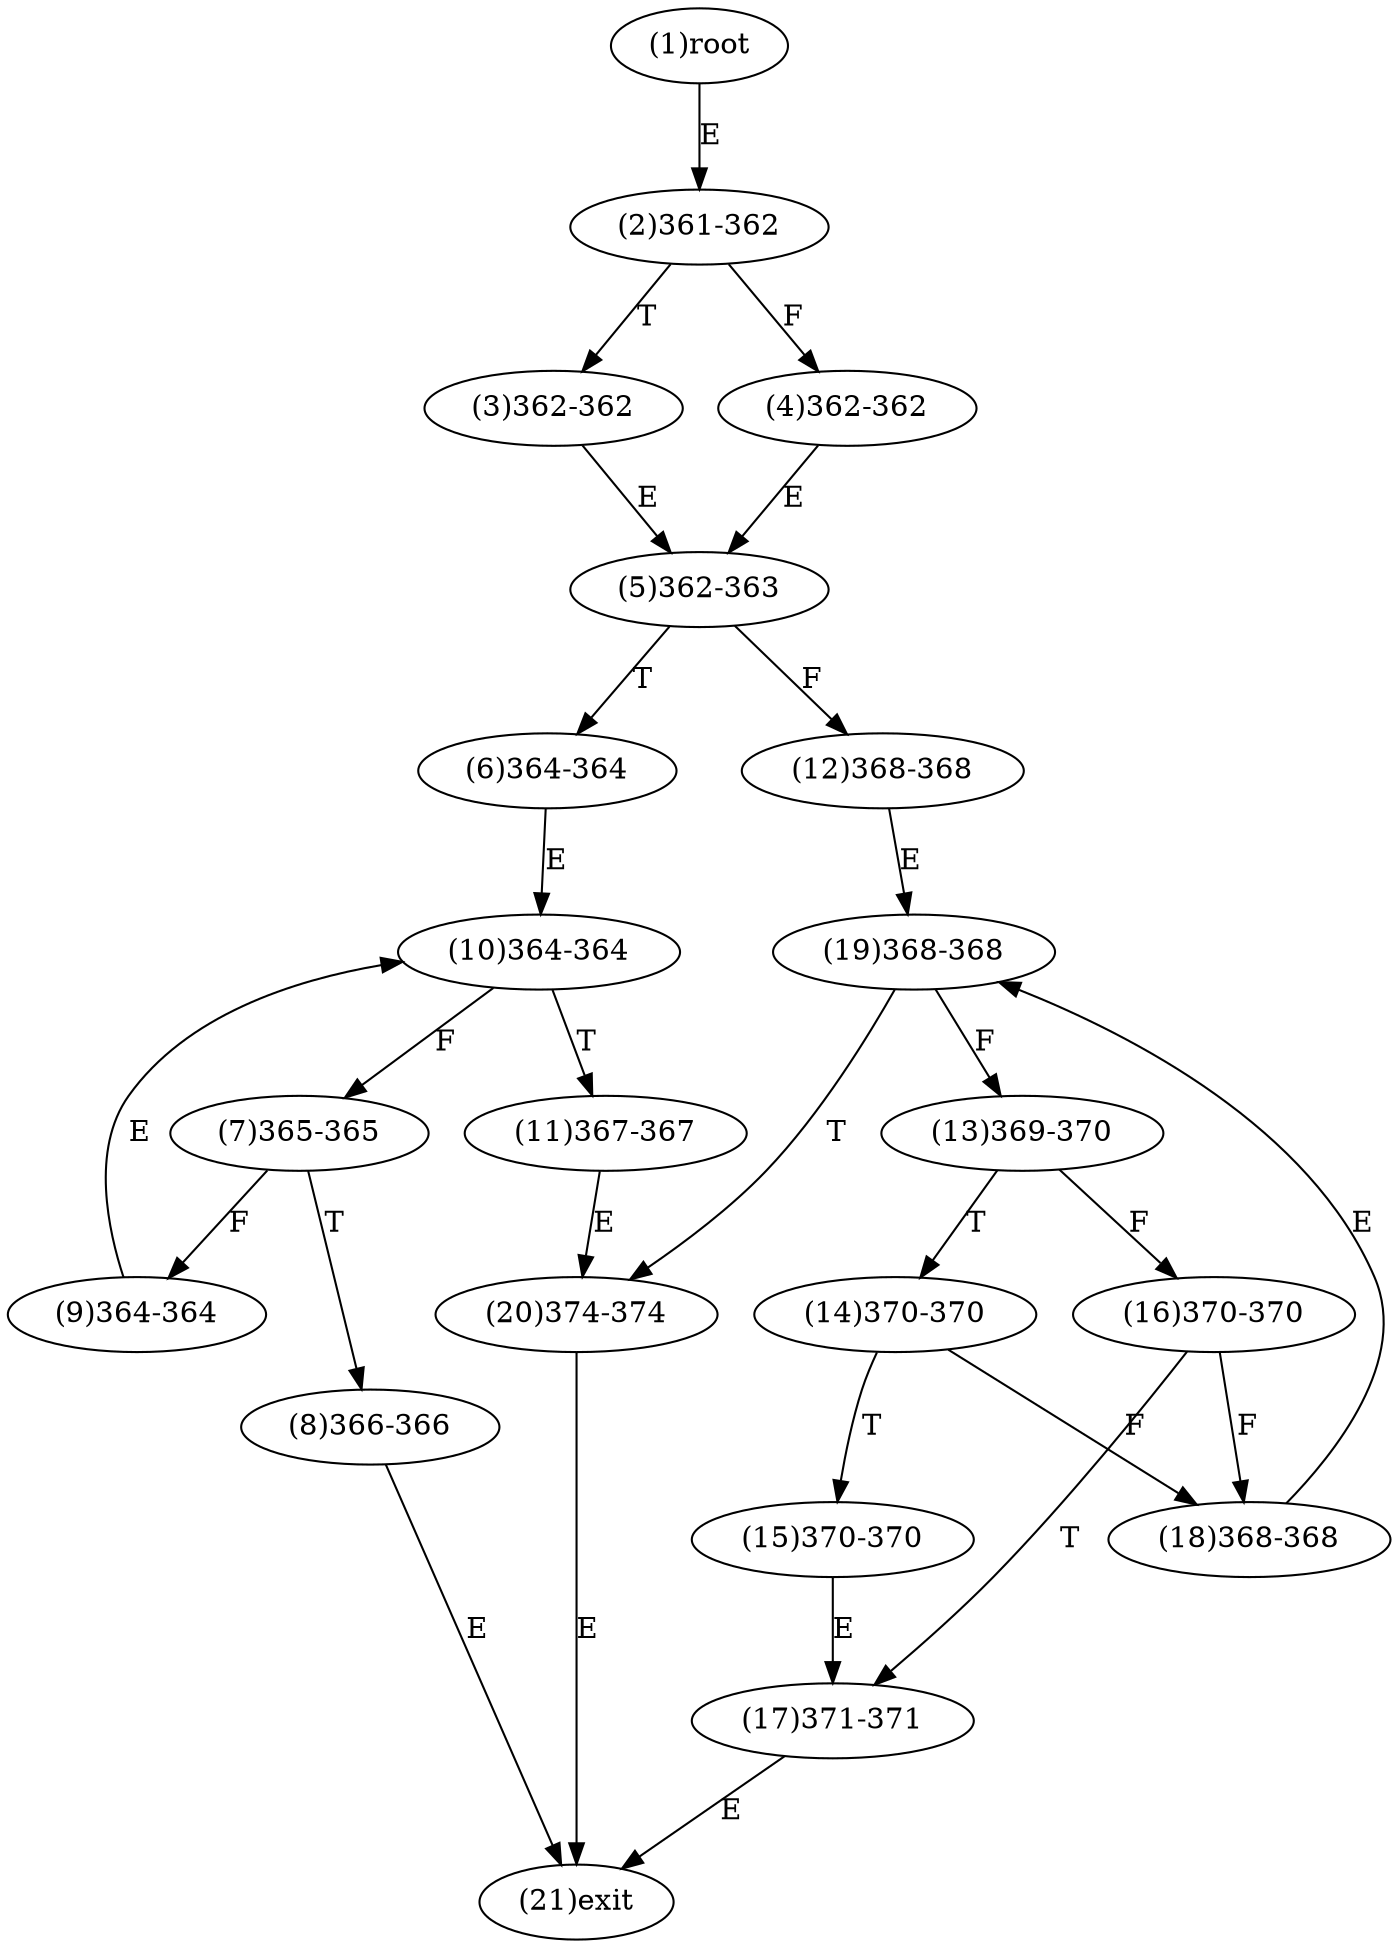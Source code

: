 digraph "" { 
1[ label="(1)root"];
2[ label="(2)361-362"];
3[ label="(3)362-362"];
4[ label="(4)362-362"];
5[ label="(5)362-363"];
6[ label="(6)364-364"];
7[ label="(7)365-365"];
8[ label="(8)366-366"];
9[ label="(9)364-364"];
10[ label="(10)364-364"];
11[ label="(11)367-367"];
12[ label="(12)368-368"];
13[ label="(13)369-370"];
14[ label="(14)370-370"];
15[ label="(15)370-370"];
17[ label="(17)371-371"];
16[ label="(16)370-370"];
19[ label="(19)368-368"];
18[ label="(18)368-368"];
21[ label="(21)exit"];
20[ label="(20)374-374"];
1->2[ label="E"];
2->4[ label="F"];
2->3[ label="T"];
3->5[ label="E"];
4->5[ label="E"];
5->12[ label="F"];
5->6[ label="T"];
6->10[ label="E"];
7->9[ label="F"];
7->8[ label="T"];
8->21[ label="E"];
9->10[ label="E"];
10->7[ label="F"];
10->11[ label="T"];
11->20[ label="E"];
12->19[ label="E"];
13->16[ label="F"];
13->14[ label="T"];
14->18[ label="F"];
14->15[ label="T"];
15->17[ label="E"];
16->18[ label="F"];
16->17[ label="T"];
17->21[ label="E"];
18->19[ label="E"];
19->13[ label="F"];
19->20[ label="T"];
20->21[ label="E"];
}